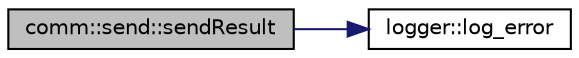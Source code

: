 digraph "comm::send::sendResult"
{
 // LATEX_PDF_SIZE
  bgcolor="transparent";
  edge [fontname="Helvetica",fontsize="10",labelfontname="Helvetica",labelfontsize="10"];
  node [fontname="Helvetica",fontsize="10",shape=record];
  rankdir="LR";
  Node1 [label="comm::send::sendResult",height=0.2,width=0.4,color="black", fillcolor="grey75", style="filled", fontcolor="black",tooltip="Sends a query result."];
  Node1 -> Node2 [color="midnightblue",fontsize="10",style="solid",fontname="Helvetica"];
  Node2 [label="logger::log_error",height=0.2,width=0.4,color="black",URL="$namespacelogger.html#a53f34feeb22a94db295af05b8b2aab5c",tooltip="Error logging function with template arguments. Separates input parameters with spaces...."];
}
